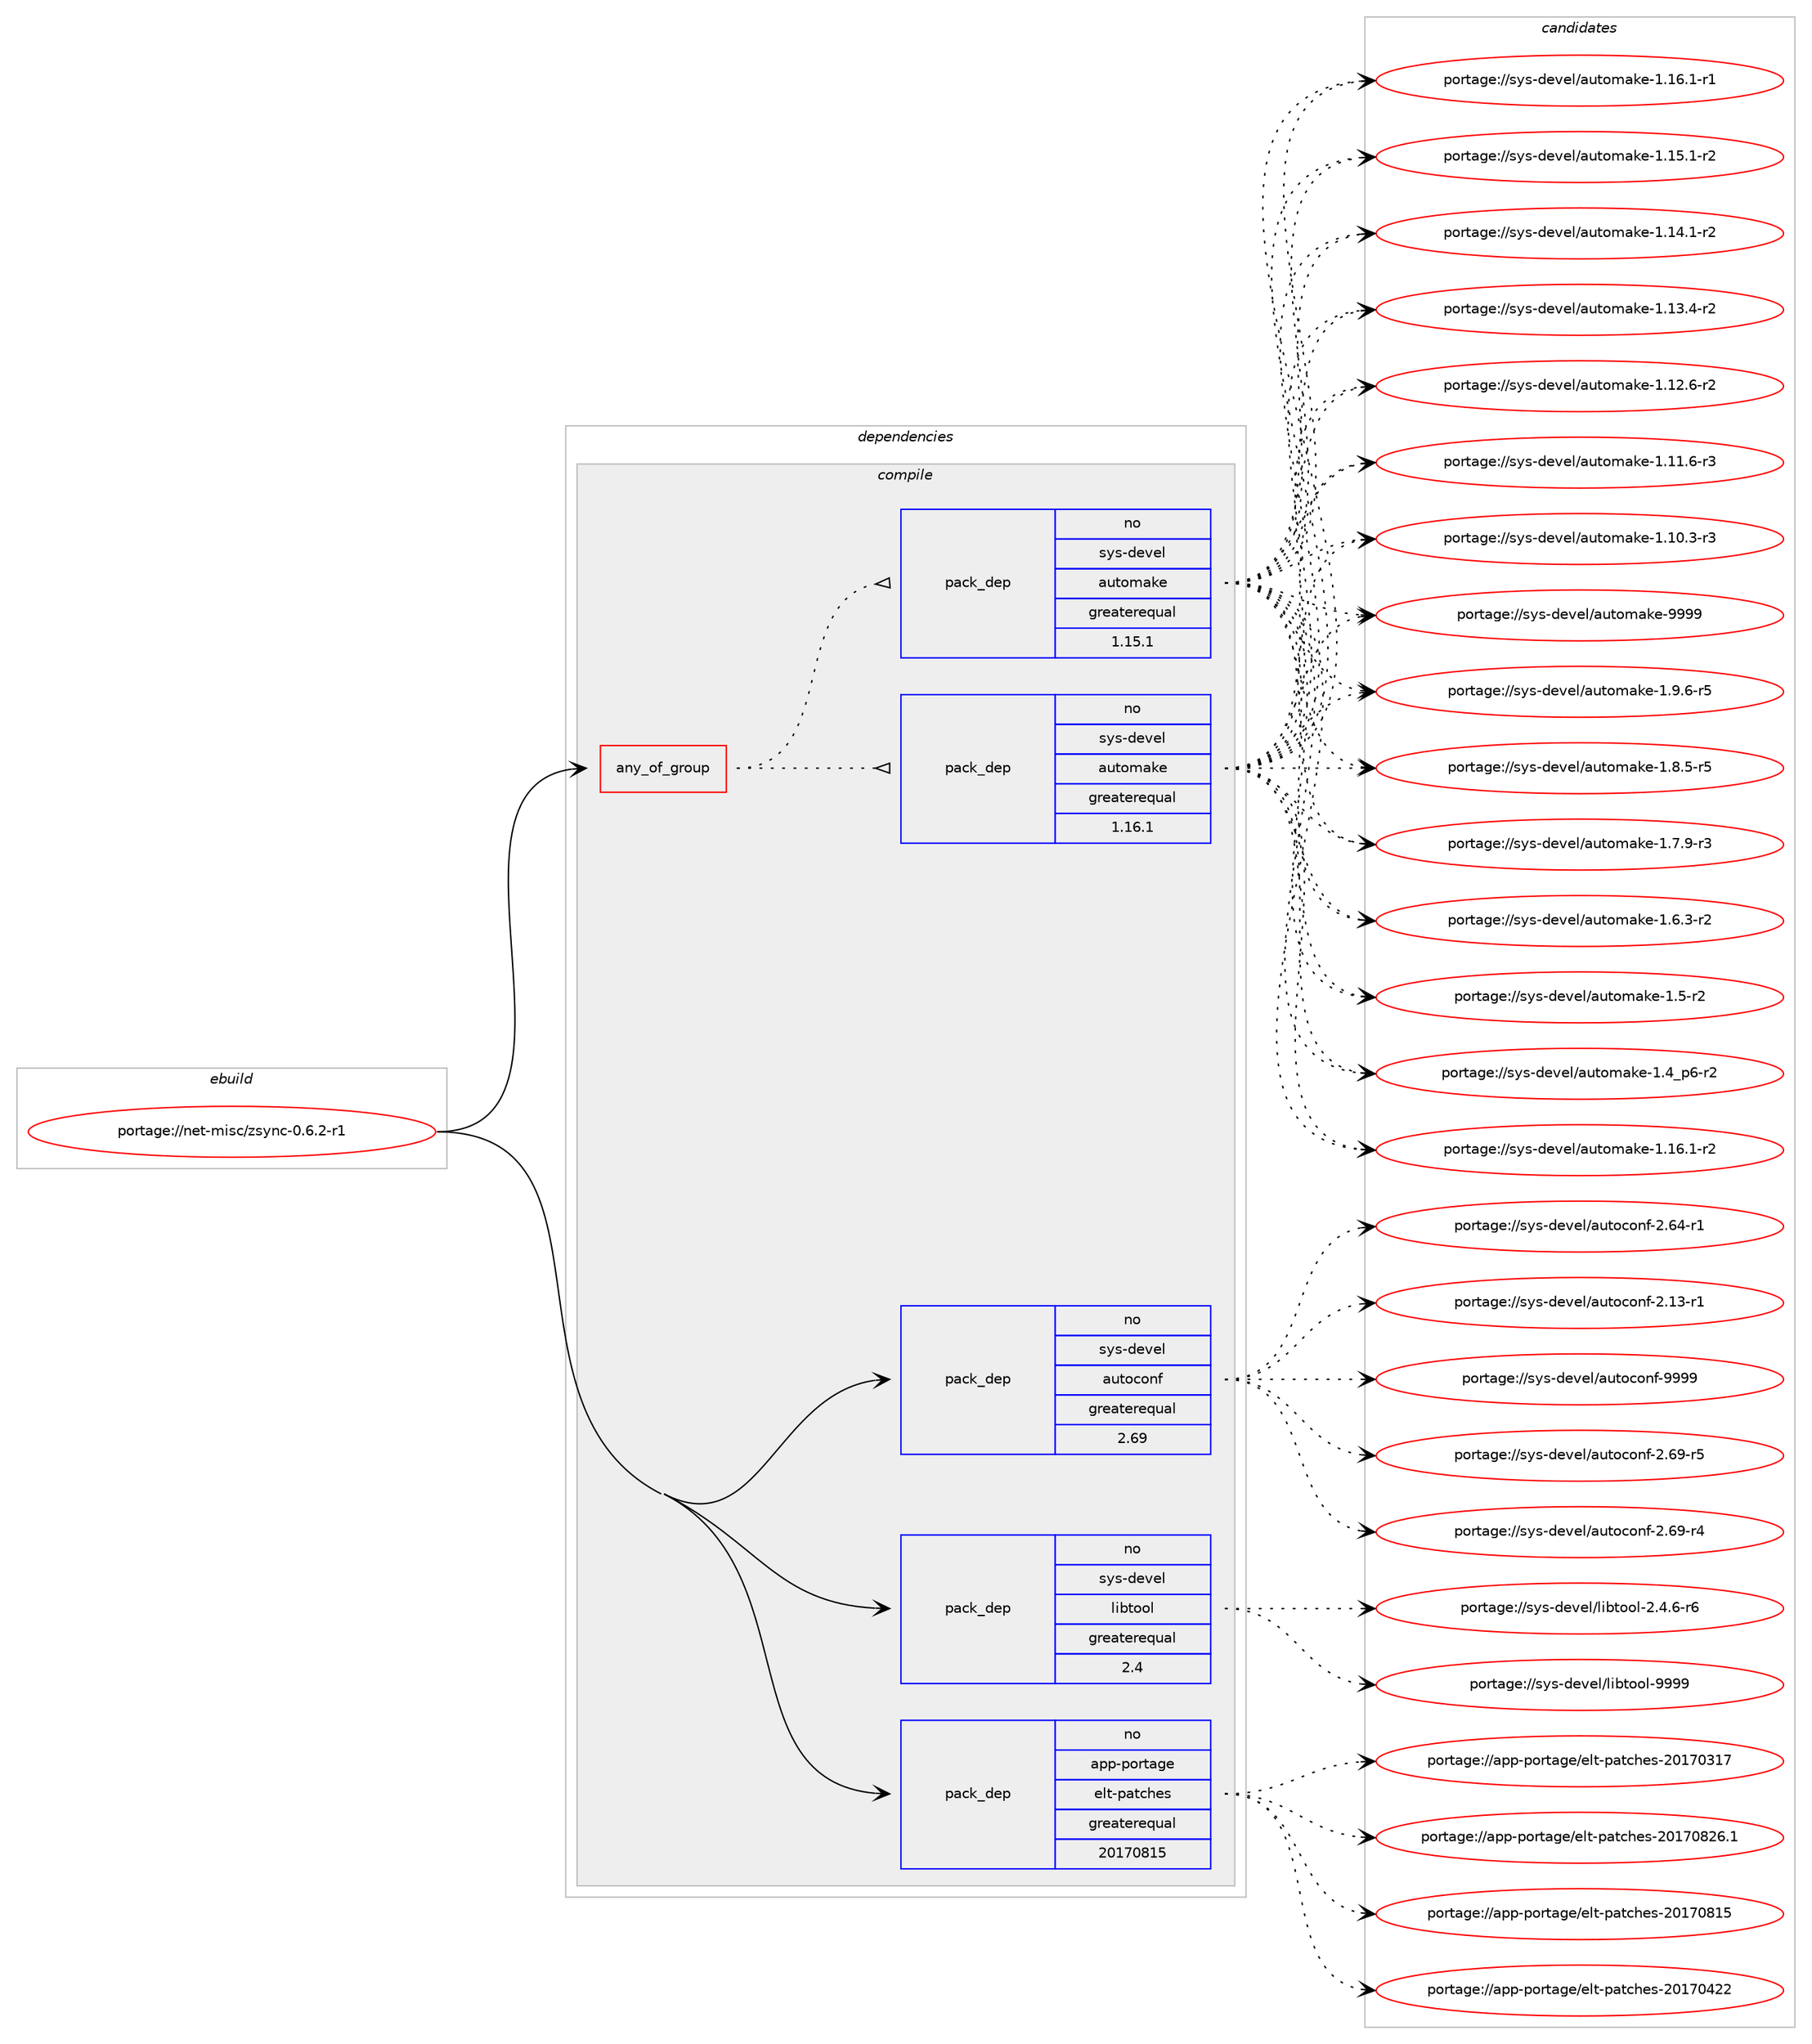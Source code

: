 digraph prolog {

# *************
# Graph options
# *************

newrank=true;
concentrate=true;
compound=true;
graph [rankdir=LR,fontname=Helvetica,fontsize=10,ranksep=1.5];#, ranksep=2.5, nodesep=0.2];
edge  [arrowhead=vee];
node  [fontname=Helvetica,fontsize=10];

# **********
# The ebuild
# **********

subgraph cluster_leftcol {
color=gray;
rank=same;
label=<<i>ebuild</i>>;
id [label="portage://net-misc/zsync-0.6.2-r1", color=red, width=4, href="../net-misc/zsync-0.6.2-r1.svg"];
}

# ****************
# The dependencies
# ****************

subgraph cluster_midcol {
color=gray;
label=<<i>dependencies</i>>;
subgraph cluster_compile {
fillcolor="#eeeeee";
style=filled;
label=<<i>compile</i>>;
subgraph any1023 {
dependency49682 [label=<<TABLE BORDER="0" CELLBORDER="1" CELLSPACING="0" CELLPADDING="4"><TR><TD CELLPADDING="10">any_of_group</TD></TR></TABLE>>, shape=none, color=red];subgraph pack39558 {
dependency49683 [label=<<TABLE BORDER="0" CELLBORDER="1" CELLSPACING="0" CELLPADDING="4" WIDTH="220"><TR><TD ROWSPAN="6" CELLPADDING="30">pack_dep</TD></TR><TR><TD WIDTH="110">no</TD></TR><TR><TD>sys-devel</TD></TR><TR><TD>automake</TD></TR><TR><TD>greaterequal</TD></TR><TR><TD>1.16.1</TD></TR></TABLE>>, shape=none, color=blue];
}
dependency49682:e -> dependency49683:w [weight=20,style="dotted",arrowhead="oinv"];
subgraph pack39559 {
dependency49684 [label=<<TABLE BORDER="0" CELLBORDER="1" CELLSPACING="0" CELLPADDING="4" WIDTH="220"><TR><TD ROWSPAN="6" CELLPADDING="30">pack_dep</TD></TR><TR><TD WIDTH="110">no</TD></TR><TR><TD>sys-devel</TD></TR><TR><TD>automake</TD></TR><TR><TD>greaterequal</TD></TR><TR><TD>1.15.1</TD></TR></TABLE>>, shape=none, color=blue];
}
dependency49682:e -> dependency49684:w [weight=20,style="dotted",arrowhead="oinv"];
}
id:e -> dependency49682:w [weight=20,style="solid",arrowhead="vee"];
subgraph pack39560 {
dependency49685 [label=<<TABLE BORDER="0" CELLBORDER="1" CELLSPACING="0" CELLPADDING="4" WIDTH="220"><TR><TD ROWSPAN="6" CELLPADDING="30">pack_dep</TD></TR><TR><TD WIDTH="110">no</TD></TR><TR><TD>app-portage</TD></TR><TR><TD>elt-patches</TD></TR><TR><TD>greaterequal</TD></TR><TR><TD>20170815</TD></TR></TABLE>>, shape=none, color=blue];
}
id:e -> dependency49685:w [weight=20,style="solid",arrowhead="vee"];
subgraph pack39561 {
dependency49686 [label=<<TABLE BORDER="0" CELLBORDER="1" CELLSPACING="0" CELLPADDING="4" WIDTH="220"><TR><TD ROWSPAN="6" CELLPADDING="30">pack_dep</TD></TR><TR><TD WIDTH="110">no</TD></TR><TR><TD>sys-devel</TD></TR><TR><TD>autoconf</TD></TR><TR><TD>greaterequal</TD></TR><TR><TD>2.69</TD></TR></TABLE>>, shape=none, color=blue];
}
id:e -> dependency49686:w [weight=20,style="solid",arrowhead="vee"];
subgraph pack39562 {
dependency49687 [label=<<TABLE BORDER="0" CELLBORDER="1" CELLSPACING="0" CELLPADDING="4" WIDTH="220"><TR><TD ROWSPAN="6" CELLPADDING="30">pack_dep</TD></TR><TR><TD WIDTH="110">no</TD></TR><TR><TD>sys-devel</TD></TR><TR><TD>libtool</TD></TR><TR><TD>greaterequal</TD></TR><TR><TD>2.4</TD></TR></TABLE>>, shape=none, color=blue];
}
id:e -> dependency49687:w [weight=20,style="solid",arrowhead="vee"];
}
subgraph cluster_compileandrun {
fillcolor="#eeeeee";
style=filled;
label=<<i>compile and run</i>>;
}
subgraph cluster_run {
fillcolor="#eeeeee";
style=filled;
label=<<i>run</i>>;
}
}

# **************
# The candidates
# **************

subgraph cluster_choices {
rank=same;
color=gray;
label=<<i>candidates</i>>;

subgraph choice39558 {
color=black;
nodesep=1;
choice115121115451001011181011084797117116111109971071014557575757 [label="portage://sys-devel/automake-9999", color=red, width=4,href="../sys-devel/automake-9999.svg"];
choice115121115451001011181011084797117116111109971071014549465746544511453 [label="portage://sys-devel/automake-1.9.6-r5", color=red, width=4,href="../sys-devel/automake-1.9.6-r5.svg"];
choice115121115451001011181011084797117116111109971071014549465646534511453 [label="portage://sys-devel/automake-1.8.5-r5", color=red, width=4,href="../sys-devel/automake-1.8.5-r5.svg"];
choice115121115451001011181011084797117116111109971071014549465546574511451 [label="portage://sys-devel/automake-1.7.9-r3", color=red, width=4,href="../sys-devel/automake-1.7.9-r3.svg"];
choice115121115451001011181011084797117116111109971071014549465446514511450 [label="portage://sys-devel/automake-1.6.3-r2", color=red, width=4,href="../sys-devel/automake-1.6.3-r2.svg"];
choice11512111545100101118101108479711711611110997107101454946534511450 [label="portage://sys-devel/automake-1.5-r2", color=red, width=4,href="../sys-devel/automake-1.5-r2.svg"];
choice115121115451001011181011084797117116111109971071014549465295112544511450 [label="portage://sys-devel/automake-1.4_p6-r2", color=red, width=4,href="../sys-devel/automake-1.4_p6-r2.svg"];
choice11512111545100101118101108479711711611110997107101454946495446494511450 [label="portage://sys-devel/automake-1.16.1-r2", color=red, width=4,href="../sys-devel/automake-1.16.1-r2.svg"];
choice11512111545100101118101108479711711611110997107101454946495446494511449 [label="portage://sys-devel/automake-1.16.1-r1", color=red, width=4,href="../sys-devel/automake-1.16.1-r1.svg"];
choice11512111545100101118101108479711711611110997107101454946495346494511450 [label="portage://sys-devel/automake-1.15.1-r2", color=red, width=4,href="../sys-devel/automake-1.15.1-r2.svg"];
choice11512111545100101118101108479711711611110997107101454946495246494511450 [label="portage://sys-devel/automake-1.14.1-r2", color=red, width=4,href="../sys-devel/automake-1.14.1-r2.svg"];
choice11512111545100101118101108479711711611110997107101454946495146524511450 [label="portage://sys-devel/automake-1.13.4-r2", color=red, width=4,href="../sys-devel/automake-1.13.4-r2.svg"];
choice11512111545100101118101108479711711611110997107101454946495046544511450 [label="portage://sys-devel/automake-1.12.6-r2", color=red, width=4,href="../sys-devel/automake-1.12.6-r2.svg"];
choice11512111545100101118101108479711711611110997107101454946494946544511451 [label="portage://sys-devel/automake-1.11.6-r3", color=red, width=4,href="../sys-devel/automake-1.11.6-r3.svg"];
choice11512111545100101118101108479711711611110997107101454946494846514511451 [label="portage://sys-devel/automake-1.10.3-r3", color=red, width=4,href="../sys-devel/automake-1.10.3-r3.svg"];
dependency49683:e -> choice115121115451001011181011084797117116111109971071014557575757:w [style=dotted,weight="100"];
dependency49683:e -> choice115121115451001011181011084797117116111109971071014549465746544511453:w [style=dotted,weight="100"];
dependency49683:e -> choice115121115451001011181011084797117116111109971071014549465646534511453:w [style=dotted,weight="100"];
dependency49683:e -> choice115121115451001011181011084797117116111109971071014549465546574511451:w [style=dotted,weight="100"];
dependency49683:e -> choice115121115451001011181011084797117116111109971071014549465446514511450:w [style=dotted,weight="100"];
dependency49683:e -> choice11512111545100101118101108479711711611110997107101454946534511450:w [style=dotted,weight="100"];
dependency49683:e -> choice115121115451001011181011084797117116111109971071014549465295112544511450:w [style=dotted,weight="100"];
dependency49683:e -> choice11512111545100101118101108479711711611110997107101454946495446494511450:w [style=dotted,weight="100"];
dependency49683:e -> choice11512111545100101118101108479711711611110997107101454946495446494511449:w [style=dotted,weight="100"];
dependency49683:e -> choice11512111545100101118101108479711711611110997107101454946495346494511450:w [style=dotted,weight="100"];
dependency49683:e -> choice11512111545100101118101108479711711611110997107101454946495246494511450:w [style=dotted,weight="100"];
dependency49683:e -> choice11512111545100101118101108479711711611110997107101454946495146524511450:w [style=dotted,weight="100"];
dependency49683:e -> choice11512111545100101118101108479711711611110997107101454946495046544511450:w [style=dotted,weight="100"];
dependency49683:e -> choice11512111545100101118101108479711711611110997107101454946494946544511451:w [style=dotted,weight="100"];
dependency49683:e -> choice11512111545100101118101108479711711611110997107101454946494846514511451:w [style=dotted,weight="100"];
}
subgraph choice39559 {
color=black;
nodesep=1;
choice115121115451001011181011084797117116111109971071014557575757 [label="portage://sys-devel/automake-9999", color=red, width=4,href="../sys-devel/automake-9999.svg"];
choice115121115451001011181011084797117116111109971071014549465746544511453 [label="portage://sys-devel/automake-1.9.6-r5", color=red, width=4,href="../sys-devel/automake-1.9.6-r5.svg"];
choice115121115451001011181011084797117116111109971071014549465646534511453 [label="portage://sys-devel/automake-1.8.5-r5", color=red, width=4,href="../sys-devel/automake-1.8.5-r5.svg"];
choice115121115451001011181011084797117116111109971071014549465546574511451 [label="portage://sys-devel/automake-1.7.9-r3", color=red, width=4,href="../sys-devel/automake-1.7.9-r3.svg"];
choice115121115451001011181011084797117116111109971071014549465446514511450 [label="portage://sys-devel/automake-1.6.3-r2", color=red, width=4,href="../sys-devel/automake-1.6.3-r2.svg"];
choice11512111545100101118101108479711711611110997107101454946534511450 [label="portage://sys-devel/automake-1.5-r2", color=red, width=4,href="../sys-devel/automake-1.5-r2.svg"];
choice115121115451001011181011084797117116111109971071014549465295112544511450 [label="portage://sys-devel/automake-1.4_p6-r2", color=red, width=4,href="../sys-devel/automake-1.4_p6-r2.svg"];
choice11512111545100101118101108479711711611110997107101454946495446494511450 [label="portage://sys-devel/automake-1.16.1-r2", color=red, width=4,href="../sys-devel/automake-1.16.1-r2.svg"];
choice11512111545100101118101108479711711611110997107101454946495446494511449 [label="portage://sys-devel/automake-1.16.1-r1", color=red, width=4,href="../sys-devel/automake-1.16.1-r1.svg"];
choice11512111545100101118101108479711711611110997107101454946495346494511450 [label="portage://sys-devel/automake-1.15.1-r2", color=red, width=4,href="../sys-devel/automake-1.15.1-r2.svg"];
choice11512111545100101118101108479711711611110997107101454946495246494511450 [label="portage://sys-devel/automake-1.14.1-r2", color=red, width=4,href="../sys-devel/automake-1.14.1-r2.svg"];
choice11512111545100101118101108479711711611110997107101454946495146524511450 [label="portage://sys-devel/automake-1.13.4-r2", color=red, width=4,href="../sys-devel/automake-1.13.4-r2.svg"];
choice11512111545100101118101108479711711611110997107101454946495046544511450 [label="portage://sys-devel/automake-1.12.6-r2", color=red, width=4,href="../sys-devel/automake-1.12.6-r2.svg"];
choice11512111545100101118101108479711711611110997107101454946494946544511451 [label="portage://sys-devel/automake-1.11.6-r3", color=red, width=4,href="../sys-devel/automake-1.11.6-r3.svg"];
choice11512111545100101118101108479711711611110997107101454946494846514511451 [label="portage://sys-devel/automake-1.10.3-r3", color=red, width=4,href="../sys-devel/automake-1.10.3-r3.svg"];
dependency49684:e -> choice115121115451001011181011084797117116111109971071014557575757:w [style=dotted,weight="100"];
dependency49684:e -> choice115121115451001011181011084797117116111109971071014549465746544511453:w [style=dotted,weight="100"];
dependency49684:e -> choice115121115451001011181011084797117116111109971071014549465646534511453:w [style=dotted,weight="100"];
dependency49684:e -> choice115121115451001011181011084797117116111109971071014549465546574511451:w [style=dotted,weight="100"];
dependency49684:e -> choice115121115451001011181011084797117116111109971071014549465446514511450:w [style=dotted,weight="100"];
dependency49684:e -> choice11512111545100101118101108479711711611110997107101454946534511450:w [style=dotted,weight="100"];
dependency49684:e -> choice115121115451001011181011084797117116111109971071014549465295112544511450:w [style=dotted,weight="100"];
dependency49684:e -> choice11512111545100101118101108479711711611110997107101454946495446494511450:w [style=dotted,weight="100"];
dependency49684:e -> choice11512111545100101118101108479711711611110997107101454946495446494511449:w [style=dotted,weight="100"];
dependency49684:e -> choice11512111545100101118101108479711711611110997107101454946495346494511450:w [style=dotted,weight="100"];
dependency49684:e -> choice11512111545100101118101108479711711611110997107101454946495246494511450:w [style=dotted,weight="100"];
dependency49684:e -> choice11512111545100101118101108479711711611110997107101454946495146524511450:w [style=dotted,weight="100"];
dependency49684:e -> choice11512111545100101118101108479711711611110997107101454946495046544511450:w [style=dotted,weight="100"];
dependency49684:e -> choice11512111545100101118101108479711711611110997107101454946494946544511451:w [style=dotted,weight="100"];
dependency49684:e -> choice11512111545100101118101108479711711611110997107101454946494846514511451:w [style=dotted,weight="100"];
}
subgraph choice39560 {
color=black;
nodesep=1;
choice971121124511211111411697103101471011081164511297116991041011154550484955485650544649 [label="portage://app-portage/elt-patches-20170826.1", color=red, width=4,href="../app-portage/elt-patches-20170826.1.svg"];
choice97112112451121111141169710310147101108116451129711699104101115455048495548564953 [label="portage://app-portage/elt-patches-20170815", color=red, width=4,href="../app-portage/elt-patches-20170815.svg"];
choice97112112451121111141169710310147101108116451129711699104101115455048495548525050 [label="portage://app-portage/elt-patches-20170422", color=red, width=4,href="../app-portage/elt-patches-20170422.svg"];
choice97112112451121111141169710310147101108116451129711699104101115455048495548514955 [label="portage://app-portage/elt-patches-20170317", color=red, width=4,href="../app-portage/elt-patches-20170317.svg"];
dependency49685:e -> choice971121124511211111411697103101471011081164511297116991041011154550484955485650544649:w [style=dotted,weight="100"];
dependency49685:e -> choice97112112451121111141169710310147101108116451129711699104101115455048495548564953:w [style=dotted,weight="100"];
dependency49685:e -> choice97112112451121111141169710310147101108116451129711699104101115455048495548525050:w [style=dotted,weight="100"];
dependency49685:e -> choice97112112451121111141169710310147101108116451129711699104101115455048495548514955:w [style=dotted,weight="100"];
}
subgraph choice39561 {
color=black;
nodesep=1;
choice115121115451001011181011084797117116111991111101024557575757 [label="portage://sys-devel/autoconf-9999", color=red, width=4,href="../sys-devel/autoconf-9999.svg"];
choice1151211154510010111810110847971171161119911111010245504654574511453 [label="portage://sys-devel/autoconf-2.69-r5", color=red, width=4,href="../sys-devel/autoconf-2.69-r5.svg"];
choice1151211154510010111810110847971171161119911111010245504654574511452 [label="portage://sys-devel/autoconf-2.69-r4", color=red, width=4,href="../sys-devel/autoconf-2.69-r4.svg"];
choice1151211154510010111810110847971171161119911111010245504654524511449 [label="portage://sys-devel/autoconf-2.64-r1", color=red, width=4,href="../sys-devel/autoconf-2.64-r1.svg"];
choice1151211154510010111810110847971171161119911111010245504649514511449 [label="portage://sys-devel/autoconf-2.13-r1", color=red, width=4,href="../sys-devel/autoconf-2.13-r1.svg"];
dependency49686:e -> choice115121115451001011181011084797117116111991111101024557575757:w [style=dotted,weight="100"];
dependency49686:e -> choice1151211154510010111810110847971171161119911111010245504654574511453:w [style=dotted,weight="100"];
dependency49686:e -> choice1151211154510010111810110847971171161119911111010245504654574511452:w [style=dotted,weight="100"];
dependency49686:e -> choice1151211154510010111810110847971171161119911111010245504654524511449:w [style=dotted,weight="100"];
dependency49686:e -> choice1151211154510010111810110847971171161119911111010245504649514511449:w [style=dotted,weight="100"];
}
subgraph choice39562 {
color=black;
nodesep=1;
choice1151211154510010111810110847108105981161111111084557575757 [label="portage://sys-devel/libtool-9999", color=red, width=4,href="../sys-devel/libtool-9999.svg"];
choice1151211154510010111810110847108105981161111111084550465246544511454 [label="portage://sys-devel/libtool-2.4.6-r6", color=red, width=4,href="../sys-devel/libtool-2.4.6-r6.svg"];
dependency49687:e -> choice1151211154510010111810110847108105981161111111084557575757:w [style=dotted,weight="100"];
dependency49687:e -> choice1151211154510010111810110847108105981161111111084550465246544511454:w [style=dotted,weight="100"];
}
}

}
